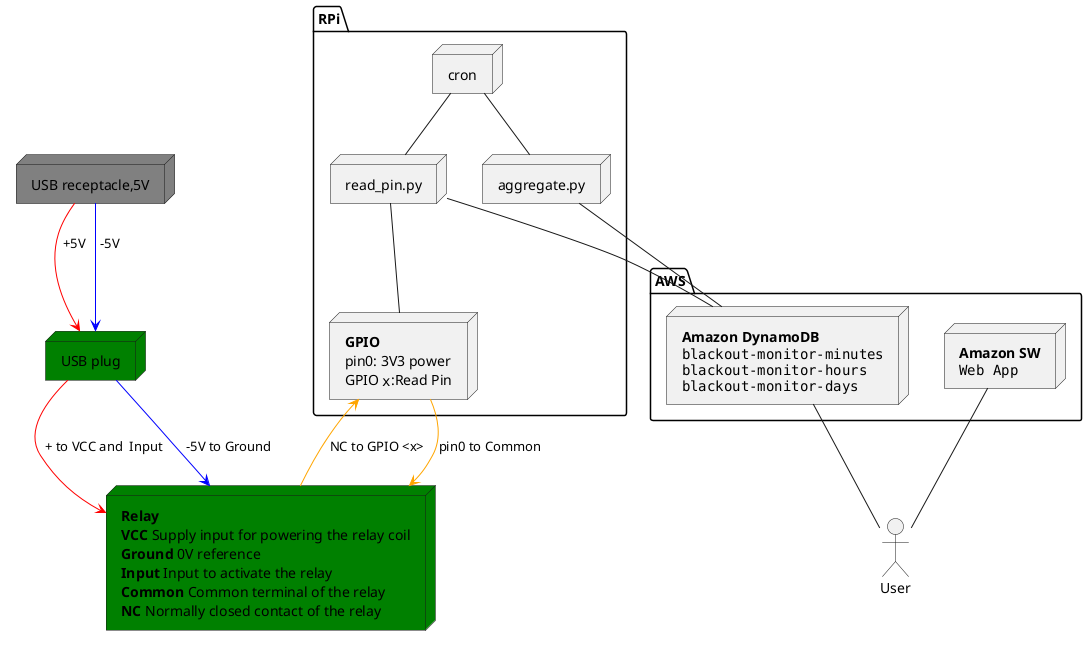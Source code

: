 @startuml

node "USB receptacle,5V" as usb_port #grey
node "USB plug" as usb #green
usb_port -[#red]-> usb: " +5V"
usb_port -[#blue]-> usb: " -5V" 

node  relay #green[
    <b>Relay</b> 
    <b>VCC</b> Supply input for powering the relay coil
    <b>Ground</b> 0V reference
    <b>Input</b> Input to activate the relay
    <b>Common</b> Common terminal of the relay
    <b>NC</b> Normally closed contact of the relay
]
usb -[#red]-> relay: " + to VCC and  Input"
usb -[#blue]-> relay: " -5V to Ground"


package RPi{
    node gpio [
        <b>GPIO</b>
        pin0: 3V3 power
        GPIO ""x"":Read Pin
    ]  
    node cron
    node "read_pin.py" as read_py
    node "aggregate.py" as aggregate
    
}

gpio -[#orange]-> relay: pin0 to Common
relay -[#orange]-> gpio: NC to GPIO <x>
read_py -- gpio
cron -- read_py 
cron -- aggregate 


package AWS{
    node dynamoDB  [
        <b>Amazon DynamoDB</b>
        ""blackout-monitor-minutes""
        ""blackout-monitor-hours""
        ""blackout-monitor-days""
    ]  
    node s3  [
        <b>Amazon SW</b>
        ""Web App""
    ]  
}
read_py -- dynamoDB
aggregate -- dynamoDB

actor User as user

s3 -- user
dynamoDB -- user
@enduml
